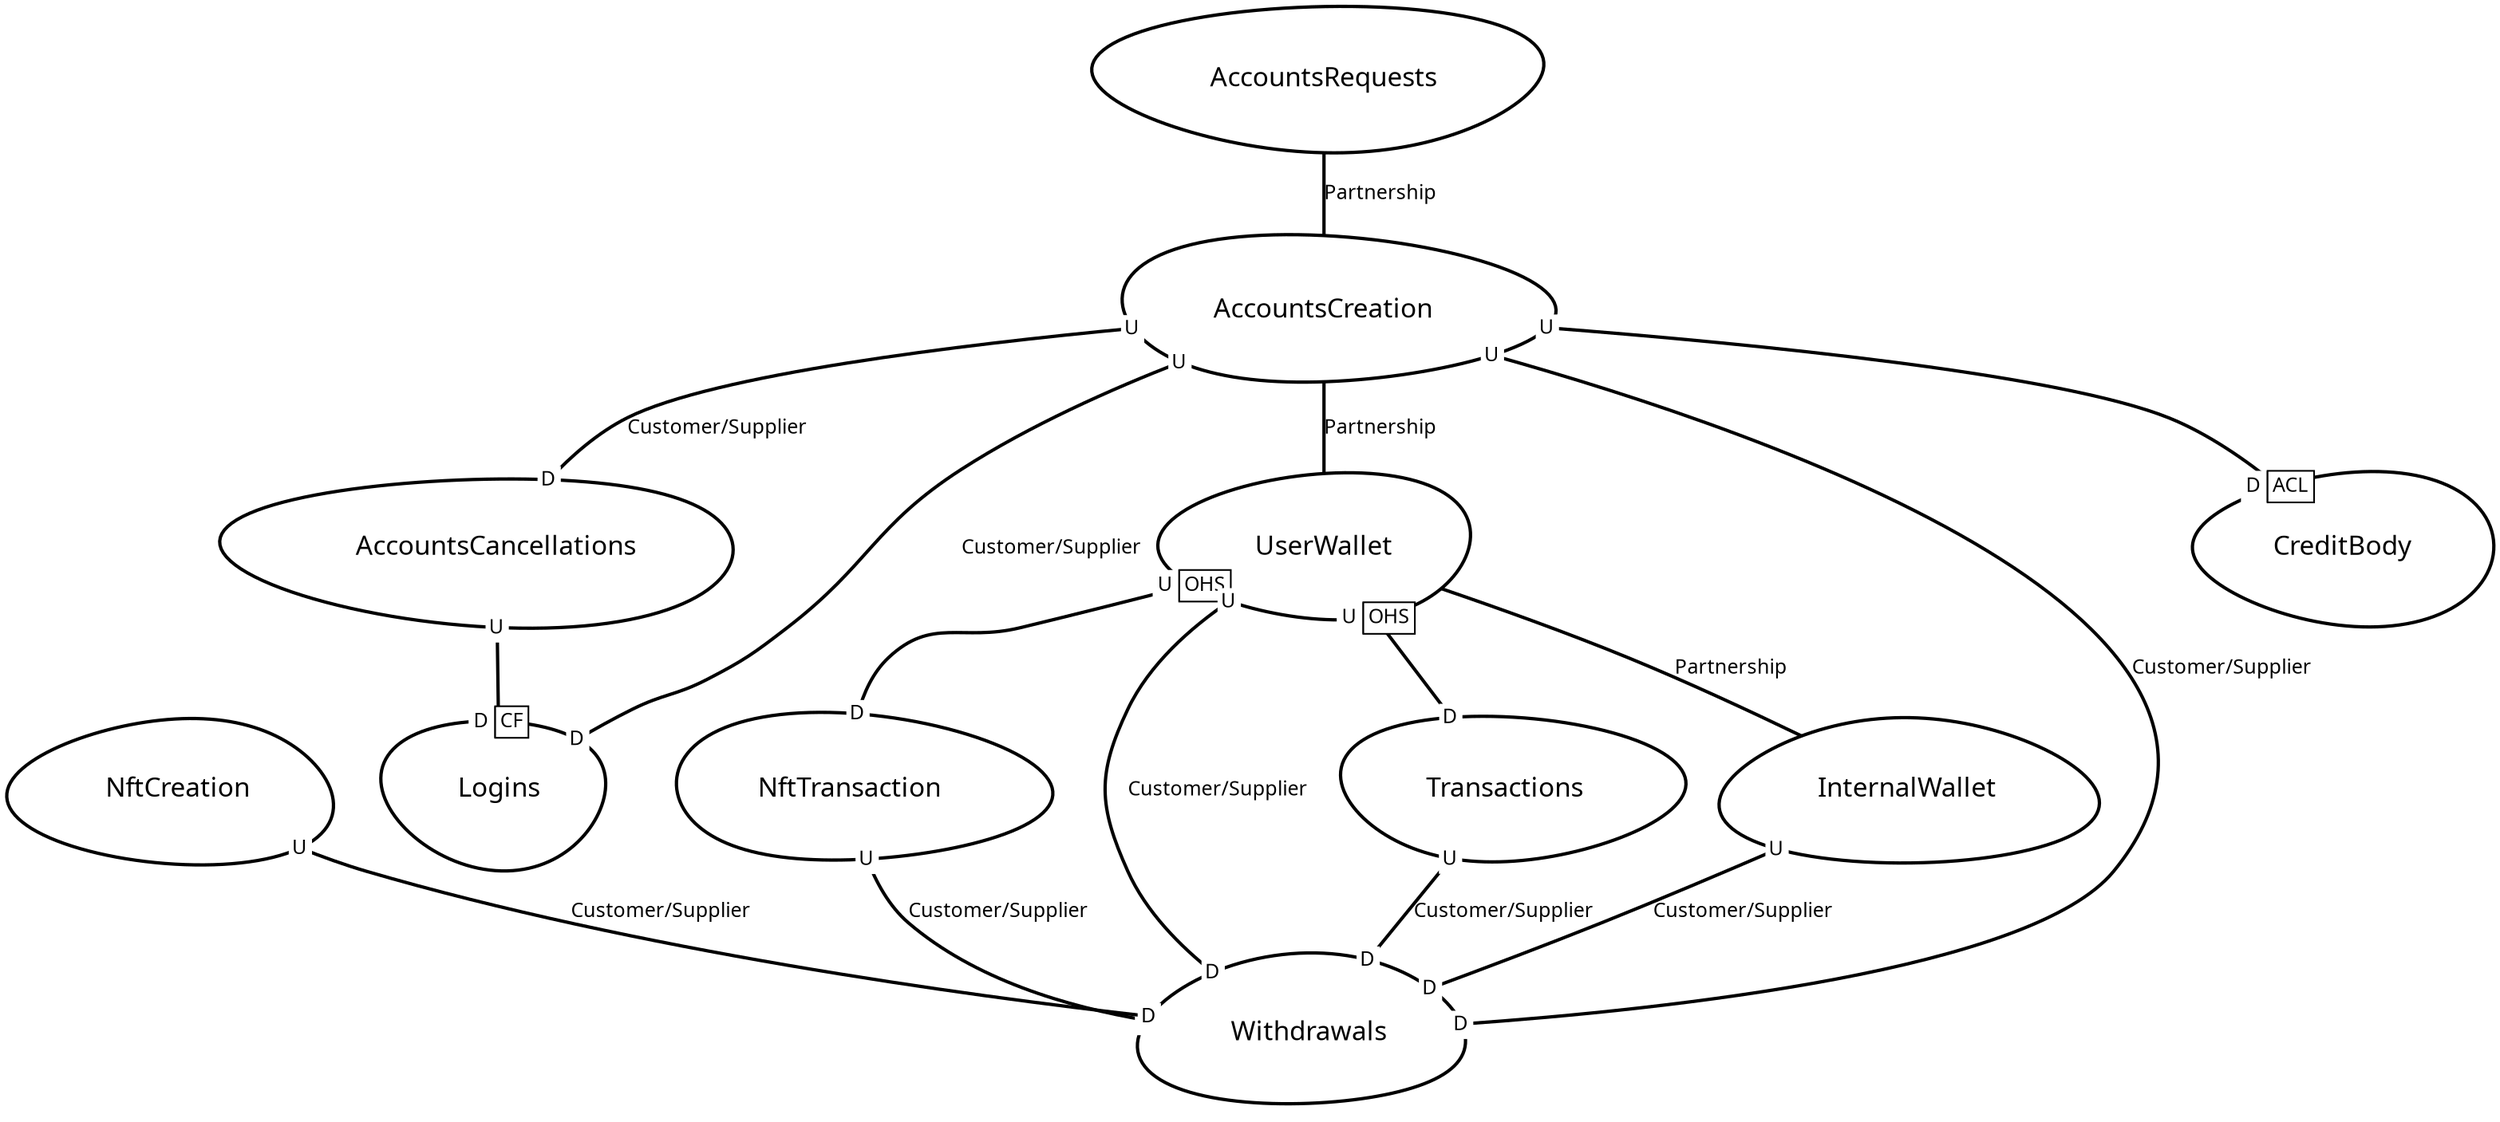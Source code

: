 digraph "ContextMapGraph" {
graph ["imagepath"="/tmp/GraphvizJava"]
"AccountsCancellations" ["margin"="0.3","orientation"="319","shape"="egg","fontsize"="16","style"="bold","label"="AccountsCancellations\n","fontname"="sans-serif"]
"Logins" ["margin"="0.3","orientation"="304","shape"="egg","fontsize"="16","style"="bold","label"="Logins\n","fontname"="sans-serif"]
"AccountsCreation" ["margin"="0.3","orientation"="153","shape"="egg","fontsize"="16","style"="bold","label"="AccountsCreation\n","fontname"="sans-serif"]
"UserWallet" ["margin"="0.3","orientation"="203","shape"="egg","fontsize"="16","style"="bold","label"="UserWallet\n","fontname"="sans-serif"]
"NftTransaction" ["margin"="0.3","orientation"="146","shape"="egg","fontsize"="16","style"="bold","label"="NftTransaction\n","fontname"="sans-serif"]
"Withdrawals" ["margin"="0.3","orientation"="240","shape"="egg","fontsize"="16","style"="bold","label"="Withdrawals\n","fontname"="sans-serif"]
"Transactions" ["margin"="0.3","orientation"="164","shape"="egg","fontsize"="16","style"="bold","label"="Transactions\n","fontname"="sans-serif"]
"InternalWallet" ["margin"="0.3","orientation"="3","shape"="egg","fontsize"="16","style"="bold","label"="InternalWallet\n","fontname"="sans-serif"]
"CreditBody" ["margin"="0.3","orientation"="87","shape"="egg","fontsize"="16","style"="bold","label"="CreditBody\n","fontname"="sans-serif"]
"AccountsRequests" ["margin"="0.3","orientation"="189","shape"="egg","fontsize"="16","style"="bold","label"="AccountsRequests\n","fontname"="sans-serif"]
"NftCreation" ["margin"="0.3","orientation"="342","shape"="egg","fontsize"="16","style"="bold","label"="NftCreation\n","fontname"="sans-serif"]
"AccountsCancellations" -> "Logins" ["headlabel"=<<table cellspacing="0" cellborder="1" border="0">
<tr><td bgcolor="white" sides="r">D</td><td sides="trbl" bgcolor="white"><font>CF</font></td></tr>
</table>>,"labeldistance"="0","fontsize"="12","taillabel"=<<table cellspacing="0" cellborder="0" border="0">
<tr><td bgcolor="white">U</td></tr>
</table>>,"style"="bold","label"="                                        ","dir"="none","fontname"="sans-serif"]
"AccountsCreation" -> "Logins" ["headlabel"=<<table cellspacing="0" cellborder="0" border="0">
<tr><td bgcolor="white">D</td></tr>
</table>>,"labeldistance"="0","fontsize"="12","taillabel"=<<table cellspacing="0" cellborder="0" border="0">
<tr><td bgcolor="white">U</td></tr>
</table>>,"style"="bold","label"="Customer/Supplier","dir"="none","fontname"="sans-serif"]
"AccountsCreation" -> "UserWallet" ["fontsize"="12","style"="bold","label"="Partnership","dir"="none","fontname"="sans-serif"]
"AccountsCreation" -> "CreditBody" ["headlabel"=<<table cellspacing="0" cellborder="1" border="0">
<tr><td bgcolor="white" sides="r">D</td><td sides="trbl" bgcolor="white"><font>ACL</font></td></tr>
</table>>,"labeldistance"="0","fontsize"="12","taillabel"=<<table cellspacing="0" cellborder="0" border="0">
<tr><td bgcolor="white">U</td></tr>
</table>>,"style"="bold","label"="                                        ","dir"="none","fontname"="sans-serif"]
"AccountsCreation" -> "Withdrawals" ["headlabel"=<<table cellspacing="0" cellborder="0" border="0">
<tr><td bgcolor="white">D</td></tr>
</table>>,"labeldistance"="0","fontsize"="12","taillabel"=<<table cellspacing="0" cellborder="0" border="0">
<tr><td bgcolor="white">U</td></tr>
</table>>,"style"="bold","label"="Customer/Supplier","dir"="none","fontname"="sans-serif"]
"AccountsCreation" -> "AccountsCancellations" ["headlabel"=<<table cellspacing="0" cellborder="0" border="0">
<tr><td bgcolor="white">D</td></tr>
</table>>,"labeldistance"="0","fontsize"="12","taillabel"=<<table cellspacing="0" cellborder="0" border="0">
<tr><td bgcolor="white">U</td></tr>
</table>>,"style"="bold","label"="Customer/Supplier","dir"="none","fontname"="sans-serif"]
"UserWallet" -> "NftTransaction" ["headlabel"=<<table cellspacing="0" cellborder="0" border="0">
<tr><td bgcolor="white">D</td></tr>
</table>>,"labeldistance"="0","fontsize"="12","taillabel"=<<table cellspacing="0" cellborder="1" border="0">
<tr><td bgcolor="white" sides="r">U</td><td sides="trbl" bgcolor="white"><font>OHS</font></td></tr>
</table>>,"style"="bold","label"="                                        ","dir"="none","fontname"="sans-serif"]
"UserWallet" -> "Transactions" ["headlabel"=<<table cellspacing="0" cellborder="0" border="0">
<tr><td bgcolor="white">D</td></tr>
</table>>,"labeldistance"="0","fontsize"="12","taillabel"=<<table cellspacing="0" cellborder="1" border="0">
<tr><td bgcolor="white" sides="r">U</td><td sides="trbl" bgcolor="white"><font>OHS</font></td></tr>
</table>>,"style"="bold","label"="                                        ","dir"="none","fontname"="sans-serif"]
"UserWallet" -> "InternalWallet" ["fontsize"="12","style"="bold","label"="Partnership","dir"="none","fontname"="sans-serif"]
"UserWallet" -> "Withdrawals" ["headlabel"=<<table cellspacing="0" cellborder="0" border="0">
<tr><td bgcolor="white">D</td></tr>
</table>>,"labeldistance"="0","fontsize"="12","taillabel"=<<table cellspacing="0" cellborder="0" border="0">
<tr><td bgcolor="white">U</td></tr>
</table>>,"style"="bold","label"="Customer/Supplier","dir"="none","fontname"="sans-serif"]
"NftTransaction" -> "Withdrawals" ["headlabel"=<<table cellspacing="0" cellborder="0" border="0">
<tr><td bgcolor="white">D</td></tr>
</table>>,"labeldistance"="0","fontsize"="12","taillabel"=<<table cellspacing="0" cellborder="0" border="0">
<tr><td bgcolor="white">U</td></tr>
</table>>,"style"="bold","label"="Customer/Supplier","dir"="none","fontname"="sans-serif"]
"Transactions" -> "Withdrawals" ["headlabel"=<<table cellspacing="0" cellborder="0" border="0">
<tr><td bgcolor="white">D</td></tr>
</table>>,"labeldistance"="0","fontsize"="12","taillabel"=<<table cellspacing="0" cellborder="0" border="0">
<tr><td bgcolor="white">U</td></tr>
</table>>,"style"="bold","label"="Customer/Supplier","dir"="none","fontname"="sans-serif"]
"InternalWallet" -> "Withdrawals" ["headlabel"=<<table cellspacing="0" cellborder="0" border="0">
<tr><td bgcolor="white">D</td></tr>
</table>>,"labeldistance"="0","fontsize"="12","taillabel"=<<table cellspacing="0" cellborder="0" border="0">
<tr><td bgcolor="white">U</td></tr>
</table>>,"style"="bold","label"="Customer/Supplier","dir"="none","fontname"="sans-serif"]
"AccountsRequests" -> "AccountsCreation" ["fontsize"="12","style"="bold","label"="Partnership","dir"="none","fontname"="sans-serif"]
"NftCreation" -> "Withdrawals" ["headlabel"=<<table cellspacing="0" cellborder="0" border="0">
<tr><td bgcolor="white">D</td></tr>
</table>>,"labeldistance"="0","fontsize"="12","taillabel"=<<table cellspacing="0" cellborder="0" border="0">
<tr><td bgcolor="white">U</td></tr>
</table>>,"style"="bold","label"="Customer/Supplier","dir"="none","fontname"="sans-serif"]
}